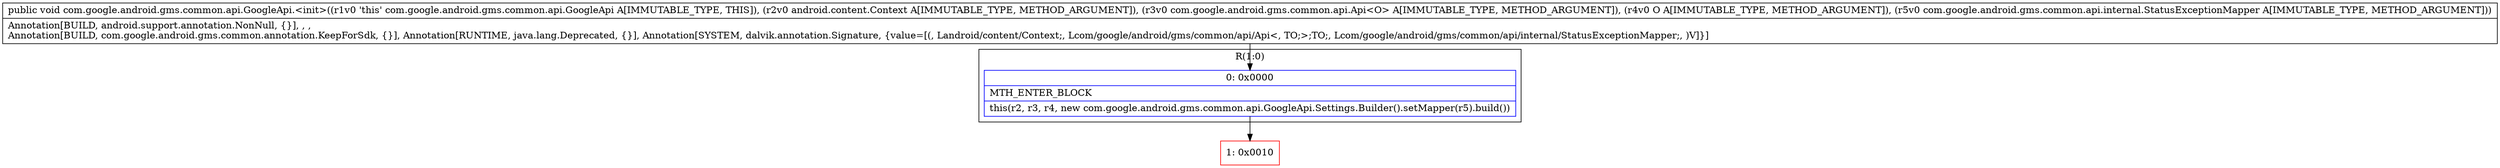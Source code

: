 digraph "CFG forcom.google.android.gms.common.api.GoogleApi.\<init\>(Landroid\/content\/Context;Lcom\/google\/android\/gms\/common\/api\/Api;Lcom\/google\/android\/gms\/common\/api\/Api$ApiOptions;Lcom\/google\/android\/gms\/common\/api\/internal\/StatusExceptionMapper;)V" {
subgraph cluster_Region_1882329924 {
label = "R(1:0)";
node [shape=record,color=blue];
Node_0 [shape=record,label="{0\:\ 0x0000|MTH_ENTER_BLOCK\l|this(r2, r3, r4, new com.google.android.gms.common.api.GoogleApi.Settings.Builder().setMapper(r5).build())\l}"];
}
Node_1 [shape=record,color=red,label="{1\:\ 0x0010}"];
MethodNode[shape=record,label="{public void com.google.android.gms.common.api.GoogleApi.\<init\>((r1v0 'this' com.google.android.gms.common.api.GoogleApi A[IMMUTABLE_TYPE, THIS]), (r2v0 android.content.Context A[IMMUTABLE_TYPE, METHOD_ARGUMENT]), (r3v0 com.google.android.gms.common.api.Api\<O\> A[IMMUTABLE_TYPE, METHOD_ARGUMENT]), (r4v0 O A[IMMUTABLE_TYPE, METHOD_ARGUMENT]), (r5v0 com.google.android.gms.common.api.internal.StatusExceptionMapper A[IMMUTABLE_TYPE, METHOD_ARGUMENT]))  | Annotation[BUILD, android.support.annotation.NonNull, \{\}], , , \lAnnotation[BUILD, com.google.android.gms.common.annotation.KeepForSdk, \{\}], Annotation[RUNTIME, java.lang.Deprecated, \{\}], Annotation[SYSTEM, dalvik.annotation.Signature, \{value=[(, Landroid\/content\/Context;, Lcom\/google\/android\/gms\/common\/api\/Api\<, TO;\>;TO;, Lcom\/google\/android\/gms\/common\/api\/internal\/StatusExceptionMapper;, )V]\}]\l}"];
MethodNode -> Node_0;
Node_0 -> Node_1;
}

